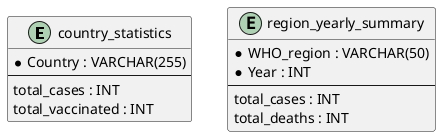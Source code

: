 @startuml
' Définition de la table country_statistics
entity "country_statistics" as cs {
  * Country : VARCHAR(255)
  --
  total_cases : INT
  total_vaccinated : INT
}

' Définition de la table region_yearly_summary
entity "region_yearly_summary" as rys {
  * WHO_region : VARCHAR(50)
  * Year : INT
  --
  total_cases : INT
  total_deaths : INT
}

@enduml
